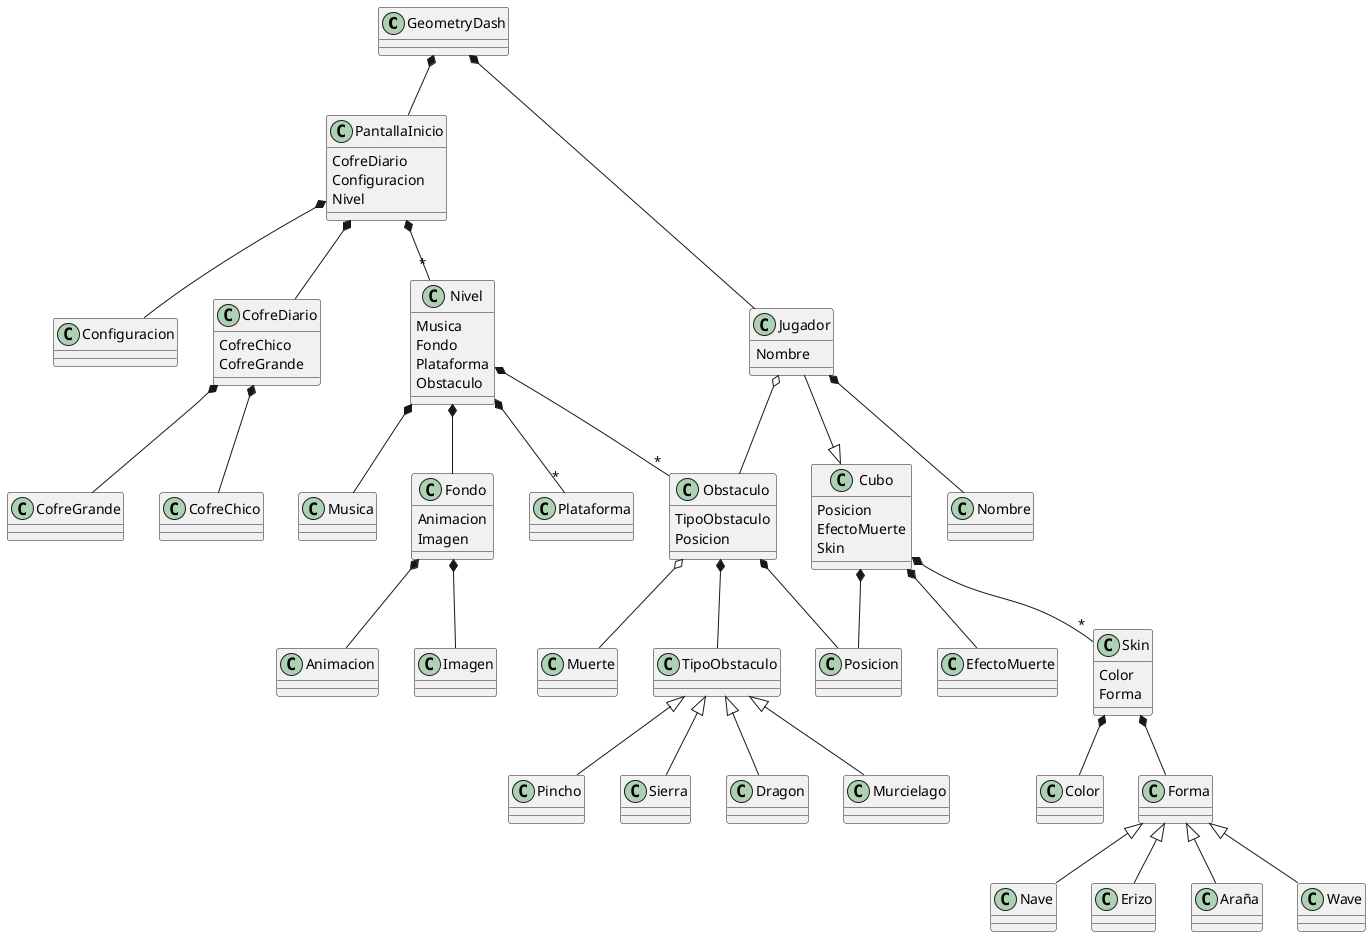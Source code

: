 @startuml
class GeometryDash
class PantallaInicio{
CofreDiario
Configuracion
Nivel
}
class Configuracion
class Muerte
class CofreDiario{
CofreChico
CofreGrande
}
class CofreGrande
class CofreChico
class Jugador{
Nombre
}
class Nivel{
Musica
Fondo
Plataforma
Obstaculo
}
class Cubo{
Posicion
EfectoMuerte
Skin
}
class Nombre
class EfectoMuerte
class Skin{
Color
Forma
}
class Color
class Forma
class Nave
class Erizo
class Araña
class Musica
class Fondo{
Animacion
Imagen
}
class Plataforma
class Obstaculo{
TipoObstaculo
Posicion
}
class Animacion
class Imagen
class Wave
class Pincho
class Sierra
class Dragon
class Murcielago
GeometryDash *-- PantallaInicio
PantallaInicio *-- Configuracion
PantallaInicio *-- CofreDiario
GeometryDash *-- Jugador
PantallaInicio *--"*" Nivel
CofreDiario *-- CofreGrande
CofreDiario *-- CofreChico
Jugador o-- Obstaculo
Jugador --|> Cubo
Jugador *-- Nombre
Cubo *-- EfectoMuerte
Cubo *-- Posicion
Cubo *--"*" Skin
Skin *-- Color
Skin *-- Forma
Forma <|-- Nave
Forma <|-- Erizo
Forma <|-- Araña
Forma <|-- Wave
Nivel *-- Musica
Nivel *-- Fondo
Nivel *--"*" Plataforma
Nivel *--"*" Obstaculo
Fondo *-- Animacion
Fondo *-- Imagen
class TipoObstaculo
Obstaculo *-- TipoObstaculo
Obstaculo *-- Posicion
TipoObstaculo <|-- Pincho
TipoObstaculo <|-- Sierra
TipoObstaculo <|-- Dragon
TipoObstaculo <|-- Murcielago
Obstaculo o-- Muerte
@enduml
